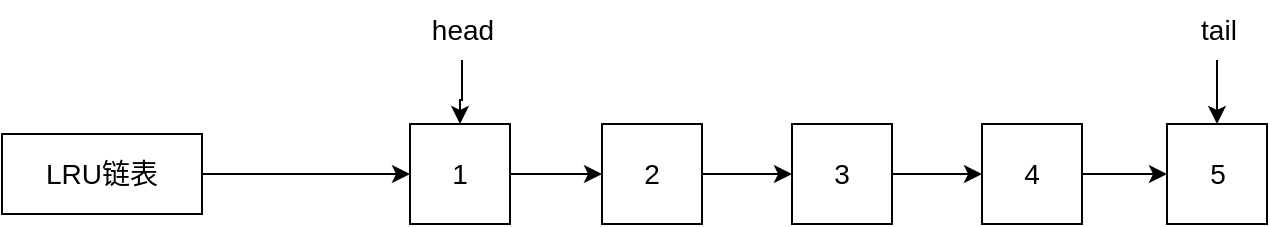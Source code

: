 <mxfile version="24.0.7" type="github">
  <diagram name="第 1 页" id="JICsA3OnDITFlrl4TZmo">
    <mxGraphModel dx="1247" dy="1146" grid="1" gridSize="10" guides="1" tooltips="1" connect="1" arrows="1" fold="1" page="1" pageScale="1" pageWidth="827" pageHeight="1169" math="0" shadow="0">
      <root>
        <mxCell id="0" />
        <mxCell id="1" parent="0" />
        <mxCell id="tHmg9VfuHh7ciGgWM9wT-1" style="edgeStyle=orthogonalEdgeStyle;rounded=0;orthogonalLoop=1;jettySize=auto;html=1;exitX=1;exitY=0.5;exitDx=0;exitDy=0;fontSize=14;" edge="1" parent="1" source="tHmg9VfuHh7ciGgWM9wT-2" target="tHmg9VfuHh7ciGgWM9wT-4">
          <mxGeometry relative="1" as="geometry" />
        </mxCell>
        <mxCell id="tHmg9VfuHh7ciGgWM9wT-2" value="1" style="whiteSpace=wrap;html=1;aspect=fixed;fontSize=14;" vertex="1" parent="1">
          <mxGeometry x="1154" y="962" width="50" height="50" as="geometry" />
        </mxCell>
        <mxCell id="tHmg9VfuHh7ciGgWM9wT-3" style="edgeStyle=orthogonalEdgeStyle;rounded=0;orthogonalLoop=1;jettySize=auto;html=1;exitX=1;exitY=0.5;exitDx=0;exitDy=0;entryX=0;entryY=0.5;entryDx=0;entryDy=0;fontSize=14;" edge="1" parent="1" source="tHmg9VfuHh7ciGgWM9wT-4" target="tHmg9VfuHh7ciGgWM9wT-6">
          <mxGeometry relative="1" as="geometry" />
        </mxCell>
        <mxCell id="tHmg9VfuHh7ciGgWM9wT-4" value="2" style="whiteSpace=wrap;html=1;aspect=fixed;fontSize=14;" vertex="1" parent="1">
          <mxGeometry x="1250" y="962" width="50" height="50" as="geometry" />
        </mxCell>
        <mxCell id="tHmg9VfuHh7ciGgWM9wT-5" style="edgeStyle=orthogonalEdgeStyle;rounded=0;orthogonalLoop=1;jettySize=auto;html=1;exitX=1;exitY=0.5;exitDx=0;exitDy=0;entryX=0;entryY=0.5;entryDx=0;entryDy=0;fontSize=14;" edge="1" parent="1" source="tHmg9VfuHh7ciGgWM9wT-6" target="tHmg9VfuHh7ciGgWM9wT-8">
          <mxGeometry relative="1" as="geometry" />
        </mxCell>
        <mxCell id="tHmg9VfuHh7ciGgWM9wT-6" value="3" style="whiteSpace=wrap;html=1;aspect=fixed;fontSize=14;" vertex="1" parent="1">
          <mxGeometry x="1345" y="962" width="50" height="50" as="geometry" />
        </mxCell>
        <mxCell id="tHmg9VfuHh7ciGgWM9wT-7" style="edgeStyle=orthogonalEdgeStyle;rounded=0;orthogonalLoop=1;jettySize=auto;html=1;exitX=1;exitY=0.5;exitDx=0;exitDy=0;entryX=0;entryY=0.5;entryDx=0;entryDy=0;fontSize=14;" edge="1" parent="1" source="tHmg9VfuHh7ciGgWM9wT-8" target="tHmg9VfuHh7ciGgWM9wT-9">
          <mxGeometry relative="1" as="geometry" />
        </mxCell>
        <mxCell id="tHmg9VfuHh7ciGgWM9wT-8" value="4" style="whiteSpace=wrap;html=1;aspect=fixed;fontSize=14;" vertex="1" parent="1">
          <mxGeometry x="1440" y="962" width="50" height="50" as="geometry" />
        </mxCell>
        <mxCell id="tHmg9VfuHh7ciGgWM9wT-9" value="5" style="whiteSpace=wrap;html=1;aspect=fixed;fontSize=14;" vertex="1" parent="1">
          <mxGeometry x="1532.5" y="962" width="50" height="50" as="geometry" />
        </mxCell>
        <mxCell id="tHmg9VfuHh7ciGgWM9wT-10" style="edgeStyle=orthogonalEdgeStyle;rounded=0;orthogonalLoop=1;jettySize=auto;html=1;exitX=1;exitY=0.5;exitDx=0;exitDy=0;fontSize=14;" edge="1" parent="1" source="tHmg9VfuHh7ciGgWM9wT-11" target="tHmg9VfuHh7ciGgWM9wT-2">
          <mxGeometry relative="1" as="geometry" />
        </mxCell>
        <mxCell id="tHmg9VfuHh7ciGgWM9wT-11" value="LRU链表" style="rounded=0;whiteSpace=wrap;html=1;fontSize=14;" vertex="1" parent="1">
          <mxGeometry x="950" y="967" width="100" height="40" as="geometry" />
        </mxCell>
        <mxCell id="tHmg9VfuHh7ciGgWM9wT-12" value="" style="edgeStyle=orthogonalEdgeStyle;rounded=0;orthogonalLoop=1;jettySize=auto;html=1;fontSize=14;" edge="1" parent="1" source="tHmg9VfuHh7ciGgWM9wT-13" target="tHmg9VfuHh7ciGgWM9wT-2">
          <mxGeometry relative="1" as="geometry" />
        </mxCell>
        <mxCell id="tHmg9VfuHh7ciGgWM9wT-13" value="head" style="text;html=1;align=center;verticalAlign=middle;resizable=0;points=[];autosize=1;strokeColor=none;fillColor=none;fontSize=14;" vertex="1" parent="1">
          <mxGeometry x="1155" y="900" width="50" height="30" as="geometry" />
        </mxCell>
        <mxCell id="tHmg9VfuHh7ciGgWM9wT-14" value="" style="edgeStyle=orthogonalEdgeStyle;rounded=0;orthogonalLoop=1;jettySize=auto;html=1;fontSize=14;" edge="1" parent="1" source="tHmg9VfuHh7ciGgWM9wT-15" target="tHmg9VfuHh7ciGgWM9wT-9">
          <mxGeometry relative="1" as="geometry" />
        </mxCell>
        <mxCell id="tHmg9VfuHh7ciGgWM9wT-15" value="tail" style="text;html=1;align=center;verticalAlign=middle;resizable=0;points=[];autosize=1;strokeColor=none;fillColor=none;fontSize=14;" vertex="1" parent="1">
          <mxGeometry x="1537.5" y="900" width="40" height="30" as="geometry" />
        </mxCell>
      </root>
    </mxGraphModel>
  </diagram>
</mxfile>
